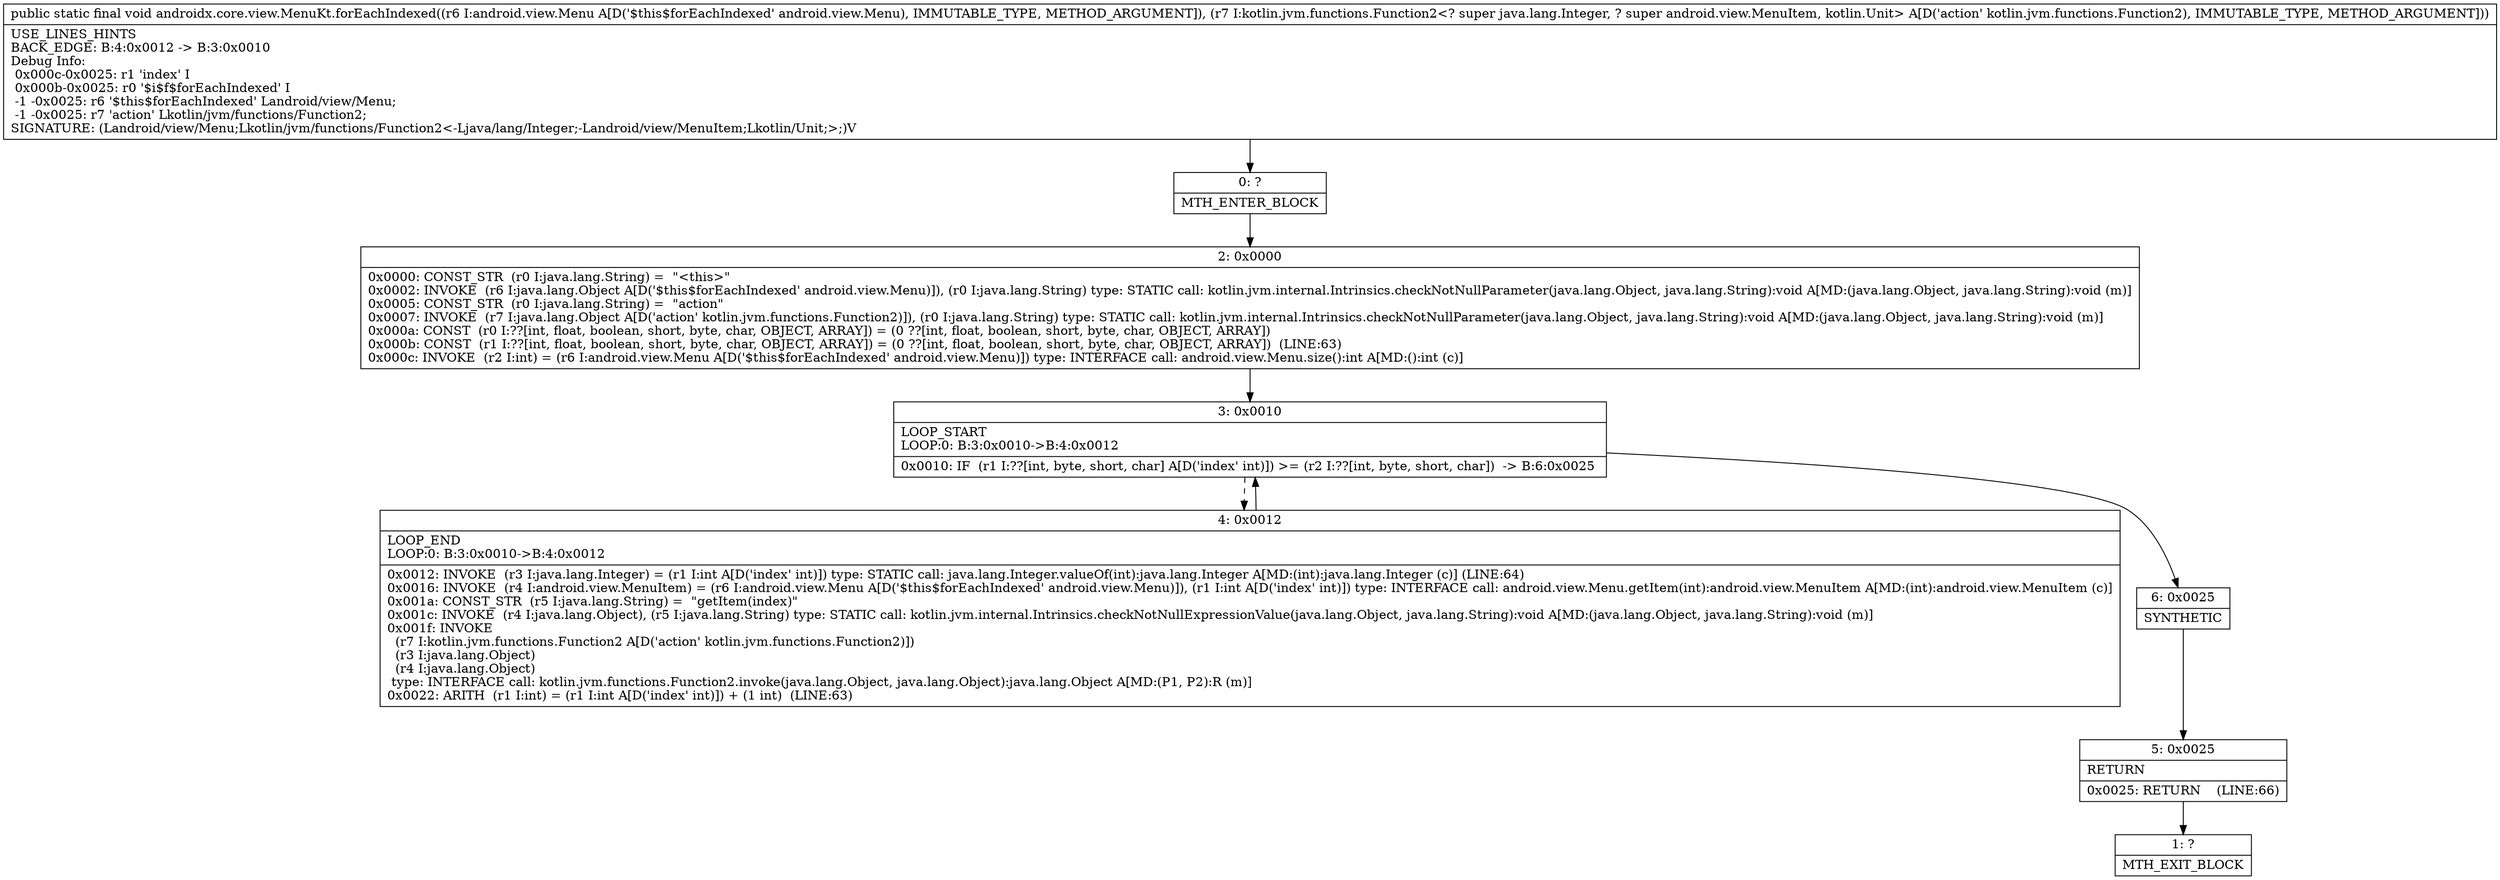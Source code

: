digraph "CFG forandroidx.core.view.MenuKt.forEachIndexed(Landroid\/view\/Menu;Lkotlin\/jvm\/functions\/Function2;)V" {
Node_0 [shape=record,label="{0\:\ ?|MTH_ENTER_BLOCK\l}"];
Node_2 [shape=record,label="{2\:\ 0x0000|0x0000: CONST_STR  (r0 I:java.lang.String) =  \"\<this\>\" \l0x0002: INVOKE  (r6 I:java.lang.Object A[D('$this$forEachIndexed' android.view.Menu)]), (r0 I:java.lang.String) type: STATIC call: kotlin.jvm.internal.Intrinsics.checkNotNullParameter(java.lang.Object, java.lang.String):void A[MD:(java.lang.Object, java.lang.String):void (m)]\l0x0005: CONST_STR  (r0 I:java.lang.String) =  \"action\" \l0x0007: INVOKE  (r7 I:java.lang.Object A[D('action' kotlin.jvm.functions.Function2)]), (r0 I:java.lang.String) type: STATIC call: kotlin.jvm.internal.Intrinsics.checkNotNullParameter(java.lang.Object, java.lang.String):void A[MD:(java.lang.Object, java.lang.String):void (m)]\l0x000a: CONST  (r0 I:??[int, float, boolean, short, byte, char, OBJECT, ARRAY]) = (0 ??[int, float, boolean, short, byte, char, OBJECT, ARRAY]) \l0x000b: CONST  (r1 I:??[int, float, boolean, short, byte, char, OBJECT, ARRAY]) = (0 ??[int, float, boolean, short, byte, char, OBJECT, ARRAY])  (LINE:63)\l0x000c: INVOKE  (r2 I:int) = (r6 I:android.view.Menu A[D('$this$forEachIndexed' android.view.Menu)]) type: INTERFACE call: android.view.Menu.size():int A[MD:():int (c)]\l}"];
Node_3 [shape=record,label="{3\:\ 0x0010|LOOP_START\lLOOP:0: B:3:0x0010\-\>B:4:0x0012\l|0x0010: IF  (r1 I:??[int, byte, short, char] A[D('index' int)]) \>= (r2 I:??[int, byte, short, char])  \-\> B:6:0x0025 \l}"];
Node_4 [shape=record,label="{4\:\ 0x0012|LOOP_END\lLOOP:0: B:3:0x0010\-\>B:4:0x0012\l|0x0012: INVOKE  (r3 I:java.lang.Integer) = (r1 I:int A[D('index' int)]) type: STATIC call: java.lang.Integer.valueOf(int):java.lang.Integer A[MD:(int):java.lang.Integer (c)] (LINE:64)\l0x0016: INVOKE  (r4 I:android.view.MenuItem) = (r6 I:android.view.Menu A[D('$this$forEachIndexed' android.view.Menu)]), (r1 I:int A[D('index' int)]) type: INTERFACE call: android.view.Menu.getItem(int):android.view.MenuItem A[MD:(int):android.view.MenuItem (c)]\l0x001a: CONST_STR  (r5 I:java.lang.String) =  \"getItem(index)\" \l0x001c: INVOKE  (r4 I:java.lang.Object), (r5 I:java.lang.String) type: STATIC call: kotlin.jvm.internal.Intrinsics.checkNotNullExpressionValue(java.lang.Object, java.lang.String):void A[MD:(java.lang.Object, java.lang.String):void (m)]\l0x001f: INVOKE  \l  (r7 I:kotlin.jvm.functions.Function2 A[D('action' kotlin.jvm.functions.Function2)])\l  (r3 I:java.lang.Object)\l  (r4 I:java.lang.Object)\l type: INTERFACE call: kotlin.jvm.functions.Function2.invoke(java.lang.Object, java.lang.Object):java.lang.Object A[MD:(P1, P2):R (m)]\l0x0022: ARITH  (r1 I:int) = (r1 I:int A[D('index' int)]) + (1 int)  (LINE:63)\l}"];
Node_6 [shape=record,label="{6\:\ 0x0025|SYNTHETIC\l}"];
Node_5 [shape=record,label="{5\:\ 0x0025|RETURN\l|0x0025: RETURN    (LINE:66)\l}"];
Node_1 [shape=record,label="{1\:\ ?|MTH_EXIT_BLOCK\l}"];
MethodNode[shape=record,label="{public static final void androidx.core.view.MenuKt.forEachIndexed((r6 I:android.view.Menu A[D('$this$forEachIndexed' android.view.Menu), IMMUTABLE_TYPE, METHOD_ARGUMENT]), (r7 I:kotlin.jvm.functions.Function2\<? super java.lang.Integer, ? super android.view.MenuItem, kotlin.Unit\> A[D('action' kotlin.jvm.functions.Function2), IMMUTABLE_TYPE, METHOD_ARGUMENT]))  | USE_LINES_HINTS\lBACK_EDGE: B:4:0x0012 \-\> B:3:0x0010\lDebug Info:\l  0x000c\-0x0025: r1 'index' I\l  0x000b\-0x0025: r0 '$i$f$forEachIndexed' I\l  \-1 \-0x0025: r6 '$this$forEachIndexed' Landroid\/view\/Menu;\l  \-1 \-0x0025: r7 'action' Lkotlin\/jvm\/functions\/Function2;\lSIGNATURE: (Landroid\/view\/Menu;Lkotlin\/jvm\/functions\/Function2\<\-Ljava\/lang\/Integer;\-Landroid\/view\/MenuItem;Lkotlin\/Unit;\>;)V\l}"];
MethodNode -> Node_0;Node_0 -> Node_2;
Node_2 -> Node_3;
Node_3 -> Node_4[style=dashed];
Node_3 -> Node_6;
Node_4 -> Node_3;
Node_6 -> Node_5;
Node_5 -> Node_1;
}

